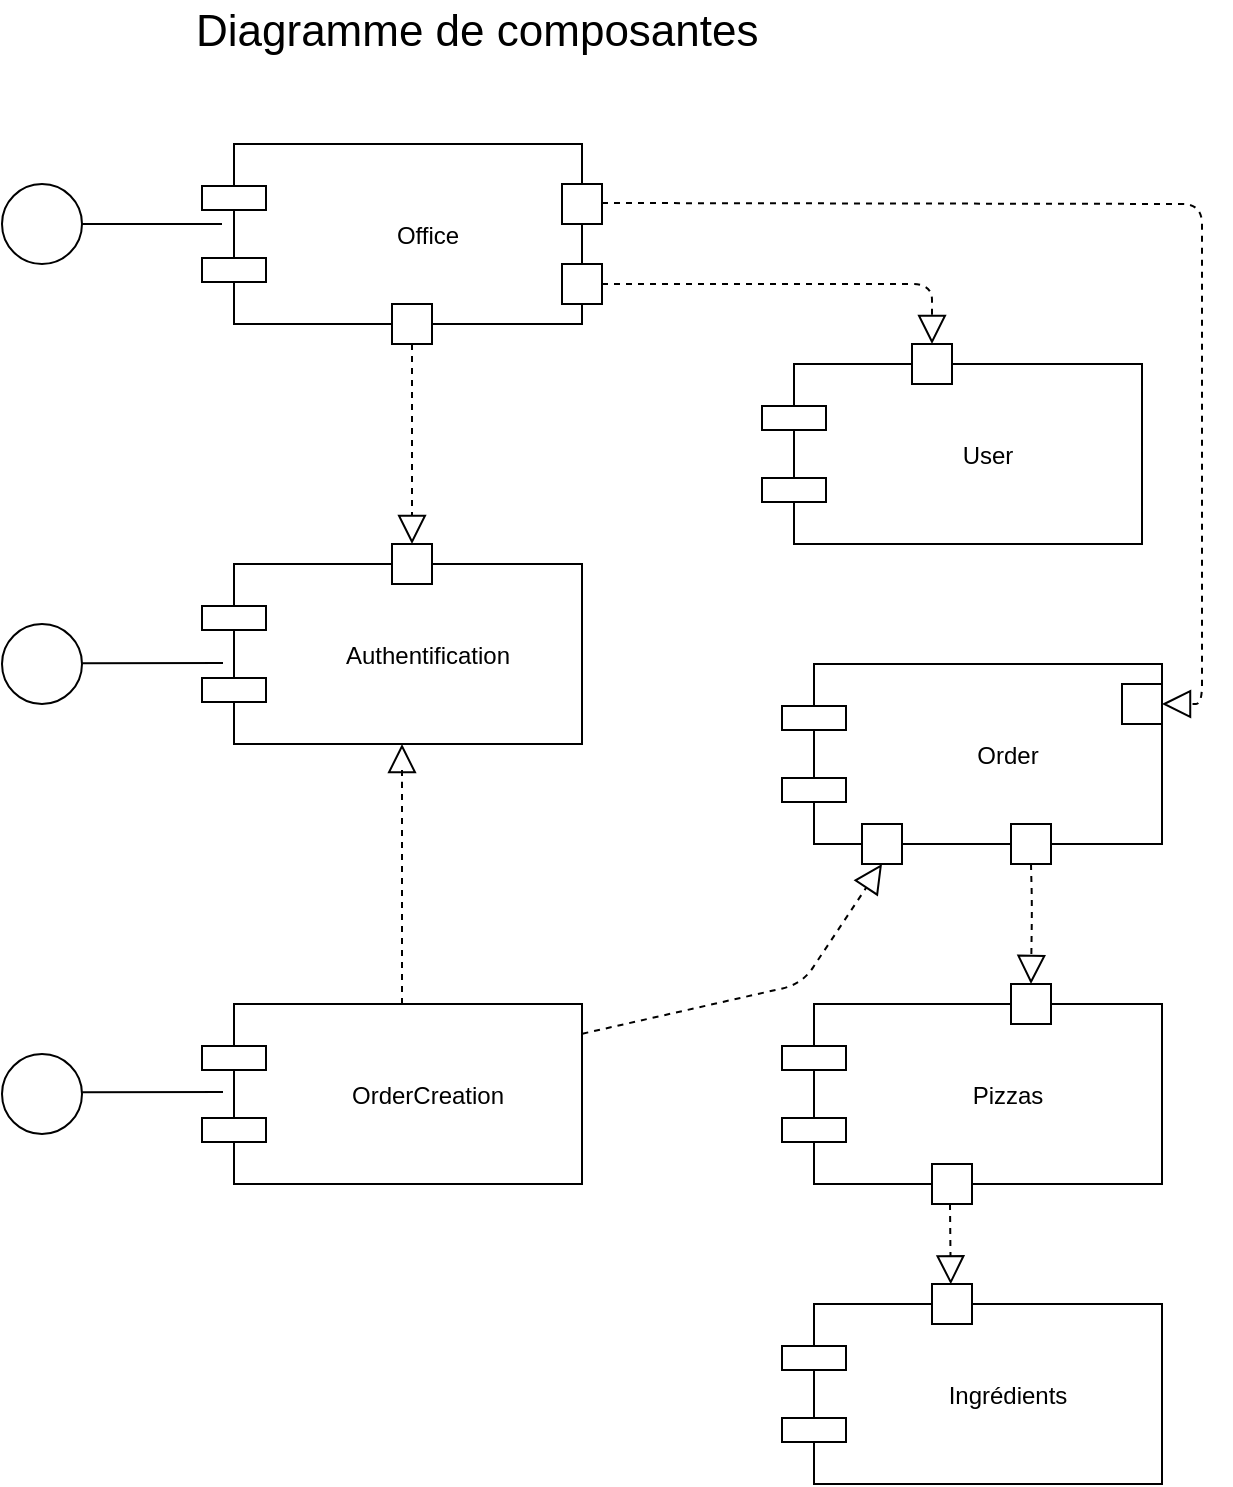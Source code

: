 <mxfile version="10.7.3" type="github"><diagram id="lLEVu68_UPtTHS5YrcWg" name="Page-1"><mxGraphModel dx="1640" dy="936" grid="1" gridSize="10" guides="1" tooltips="1" connect="1" arrows="1" fold="1" page="1" pageScale="1" pageWidth="1169" pageHeight="1654" math="0" shadow="0"><root><mxCell id="0"/><mxCell id="1" parent="0"/><mxCell id="mUbAERs6eIl4oDHe2X0N-1" value="Office" style="shape=component;align=center;spacingLeft=36;" vertex="1" parent="1"><mxGeometry x="420" y="115" width="190" height="90" as="geometry"/></mxCell><mxCell id="mUbAERs6eIl4oDHe2X0N-6" value="" style="endArrow=block;dashed=1;endFill=0;endSize=12;html=1;entryX=1;entryY=0.5;entryDx=0;entryDy=0;" edge="1" parent="1" target="mUbAERs6eIl4oDHe2X0N-23"><mxGeometry width="160" relative="1" as="geometry"><mxPoint x="620" y="144.5" as="sourcePoint"/><mxPoint x="920" y="405" as="targetPoint"/><Array as="points"><mxPoint x="920" y="145"/><mxPoint x="920" y="395"/></Array></mxGeometry></mxCell><mxCell id="mUbAERs6eIl4oDHe2X0N-9" value="" style="rounded=0;whiteSpace=wrap;html=1;" vertex="1" parent="1"><mxGeometry x="600" y="135" width="20" height="20" as="geometry"/></mxCell><mxCell id="mUbAERs6eIl4oDHe2X0N-10" value="" style="rounded=0;whiteSpace=wrap;html=1;" vertex="1" parent="1"><mxGeometry x="600" y="175" width="20" height="20" as="geometry"/></mxCell><mxCell id="mUbAERs6eIl4oDHe2X0N-15" value="" style="ellipse;whiteSpace=wrap;html=1;aspect=fixed;align=center;" vertex="1" parent="1"><mxGeometry x="320" y="135" width="40" height="40" as="geometry"/></mxCell><mxCell id="mUbAERs6eIl4oDHe2X0N-17" value="" style="endArrow=none;html=1;exitX=1;exitY=0.5;exitDx=0;exitDy=0;" edge="1" parent="1" source="mUbAERs6eIl4oDHe2X0N-15"><mxGeometry width="50" height="50" relative="1" as="geometry"><mxPoint x="320" y="385" as="sourcePoint"/><mxPoint x="430" y="155" as="targetPoint"/></mxGeometry></mxCell><mxCell id="mUbAERs6eIl4oDHe2X0N-18" value="User" style="shape=component;align=center;spacingLeft=36;" vertex="1" parent="1"><mxGeometry x="700" y="225" width="190" height="90" as="geometry"/></mxCell><mxCell id="mUbAERs6eIl4oDHe2X0N-19" value="" style="rounded=0;whiteSpace=wrap;html=1;" vertex="1" parent="1"><mxGeometry x="775" y="215" width="20" height="20" as="geometry"/></mxCell><mxCell id="mUbAERs6eIl4oDHe2X0N-20" value="" style="endArrow=block;dashed=1;endFill=0;endSize=12;html=1;exitX=1;exitY=0.5;exitDx=0;exitDy=0;entryX=0.5;entryY=0;entryDx=0;entryDy=0;" edge="1" parent="1" source="mUbAERs6eIl4oDHe2X0N-10" target="mUbAERs6eIl4oDHe2X0N-19"><mxGeometry width="160" relative="1" as="geometry"><mxPoint x="630" y="154.5" as="sourcePoint"/><mxPoint x="785" y="205" as="targetPoint"/><Array as="points"><mxPoint x="785" y="185"/></Array></mxGeometry></mxCell><mxCell id="mUbAERs6eIl4oDHe2X0N-22" value="Order" style="shape=component;align=center;spacingLeft=36;" vertex="1" parent="1"><mxGeometry x="710" y="375" width="190" height="90" as="geometry"/></mxCell><mxCell id="mUbAERs6eIl4oDHe2X0N-23" value="" style="rounded=0;whiteSpace=wrap;html=1;" vertex="1" parent="1"><mxGeometry x="880" y="385" width="20" height="20" as="geometry"/></mxCell><mxCell id="mUbAERs6eIl4oDHe2X0N-24" value="" style="rounded=0;whiteSpace=wrap;html=1;" vertex="1" parent="1"><mxGeometry x="824.5" y="455" width="20" height="20" as="geometry"/></mxCell><mxCell id="mUbAERs6eIl4oDHe2X0N-25" value="" style="rounded=0;whiteSpace=wrap;html=1;" vertex="1" parent="1"><mxGeometry x="750" y="455" width="20" height="20" as="geometry"/></mxCell><mxCell id="mUbAERs6eIl4oDHe2X0N-26" value="Pizzas" style="shape=component;align=center;spacingLeft=36;" vertex="1" parent="1"><mxGeometry x="710" y="545" width="190" height="90" as="geometry"/></mxCell><mxCell id="mUbAERs6eIl4oDHe2X0N-27" value="" style="rounded=0;whiteSpace=wrap;html=1;" vertex="1" parent="1"><mxGeometry x="824.5" y="535" width="20" height="20" as="geometry"/></mxCell><mxCell id="mUbAERs6eIl4oDHe2X0N-28" value="Ingrédients" style="shape=component;align=center;spacingLeft=36;" vertex="1" parent="1"><mxGeometry x="710" y="695" width="190" height="90" as="geometry"/></mxCell><mxCell id="mUbAERs6eIl4oDHe2X0N-29" value="" style="rounded=0;whiteSpace=wrap;html=1;" vertex="1" parent="1"><mxGeometry x="785" y="625" width="20" height="20" as="geometry"/></mxCell><mxCell id="mUbAERs6eIl4oDHe2X0N-30" value="" style="rounded=0;whiteSpace=wrap;html=1;" vertex="1" parent="1"><mxGeometry x="785" y="685" width="20" height="20" as="geometry"/></mxCell><mxCell id="mUbAERs6eIl4oDHe2X0N-31" value="Authentification" style="shape=component;align=center;spacingLeft=36;" vertex="1" parent="1"><mxGeometry x="420" y="325" width="190" height="90" as="geometry"/></mxCell><mxCell id="mUbAERs6eIl4oDHe2X0N-32" value="OrderCreation" style="shape=component;align=center;spacingLeft=36;" vertex="1" parent="1"><mxGeometry x="420" y="545" width="190" height="90" as="geometry"/></mxCell><mxCell id="mUbAERs6eIl4oDHe2X0N-35" value="" style="endArrow=block;dashed=1;endFill=0;endSize=12;html=1;exitX=0.5;exitY=1;exitDx=0;exitDy=0;entryX=0.5;entryY=0;entryDx=0;entryDy=0;" edge="1" parent="1" source="mUbAERs6eIl4oDHe2X0N-24" target="mUbAERs6eIl4oDHe2X0N-27"><mxGeometry width="160" relative="1" as="geometry"><mxPoint x="629.588" y="194.588" as="sourcePoint"/><mxPoint x="795.471" y="225.176" as="targetPoint"/><Array as="points"><mxPoint x="835" y="495"/></Array></mxGeometry></mxCell><mxCell id="mUbAERs6eIl4oDHe2X0N-36" value="" style="endArrow=block;dashed=1;endFill=0;endSize=12;html=1;entryX=0.5;entryY=0;entryDx=0;entryDy=0;" edge="1" parent="1"><mxGeometry width="160" relative="1" as="geometry"><mxPoint x="794" y="645" as="sourcePoint"/><mxPoint x="794.382" y="685.176" as="targetPoint"/><Array as="points"><mxPoint x="794" y="645"/></Array></mxGeometry></mxCell><mxCell id="mUbAERs6eIl4oDHe2X0N-37" value="" style="endArrow=block;dashed=1;endFill=0;endSize=12;html=1;exitX=1.001;exitY=0.165;exitDx=0;exitDy=0;entryX=0.5;entryY=1;entryDx=0;entryDy=0;exitPerimeter=0;" edge="1" parent="1" source="mUbAERs6eIl4oDHe2X0N-32" target="mUbAERs6eIl4oDHe2X0N-25"><mxGeometry width="160" relative="1" as="geometry"><mxPoint x="629.588" y="194.588" as="sourcePoint"/><mxPoint x="795.471" y="225.176" as="targetPoint"/><Array as="points"><mxPoint x="720" y="535"/></Array></mxGeometry></mxCell><mxCell id="mUbAERs6eIl4oDHe2X0N-38" value="" style="rounded=0;whiteSpace=wrap;html=1;" vertex="1" parent="1"><mxGeometry x="515" y="195" width="20" height="20" as="geometry"/></mxCell><mxCell id="mUbAERs6eIl4oDHe2X0N-39" value="" style="rounded=0;whiteSpace=wrap;html=1;" vertex="1" parent="1"><mxGeometry x="515" y="315" width="20" height="20" as="geometry"/></mxCell><mxCell id="mUbAERs6eIl4oDHe2X0N-40" value="" style="endArrow=block;dashed=1;endFill=0;endSize=12;html=1;exitX=0.5;exitY=1;exitDx=0;exitDy=0;entryX=0.5;entryY=0;entryDx=0;entryDy=0;" edge="1" parent="1" source="mUbAERs6eIl4oDHe2X0N-38" target="mUbAERs6eIl4oDHe2X0N-39"><mxGeometry width="160" relative="1" as="geometry"><mxPoint x="629.588" y="194.588" as="sourcePoint"/><mxPoint x="795.471" y="225.176" as="targetPoint"/><Array as="points"><mxPoint x="525" y="275"/></Array></mxGeometry></mxCell><mxCell id="mUbAERs6eIl4oDHe2X0N-41" value="" style="endArrow=block;dashed=1;endFill=0;endSize=12;html=1;" edge="1" parent="1"><mxGeometry width="160" relative="1" as="geometry"><mxPoint x="520" y="545" as="sourcePoint"/><mxPoint x="520" y="415" as="targetPoint"/><Array as="points"><mxPoint x="520" y="425"/></Array></mxGeometry></mxCell><mxCell id="mUbAERs6eIl4oDHe2X0N-42" value="" style="ellipse;whiteSpace=wrap;html=1;aspect=fixed;align=center;" vertex="1" parent="1"><mxGeometry x="320" y="355" width="40" height="40" as="geometry"/></mxCell><mxCell id="mUbAERs6eIl4oDHe2X0N-43" value="" style="ellipse;whiteSpace=wrap;html=1;aspect=fixed;align=center;" vertex="1" parent="1"><mxGeometry x="320" y="570" width="40" height="40" as="geometry"/></mxCell><mxCell id="mUbAERs6eIl4oDHe2X0N-44" value="" style="endArrow=none;html=1;exitX=1;exitY=0.5;exitDx=0;exitDy=0;" edge="1" parent="1"><mxGeometry width="50" height="50" relative="1" as="geometry"><mxPoint x="360.088" y="374.676" as="sourcePoint"/><mxPoint x="430.5" y="374.5" as="targetPoint"/></mxGeometry></mxCell><mxCell id="mUbAERs6eIl4oDHe2X0N-45" value="" style="endArrow=none;html=1;exitX=1;exitY=0.5;exitDx=0;exitDy=0;" edge="1" parent="1"><mxGeometry width="50" height="50" relative="1" as="geometry"><mxPoint x="360.088" y="589.176" as="sourcePoint"/><mxPoint x="430.5" y="589" as="targetPoint"/></mxGeometry></mxCell><mxCell id="mUbAERs6eIl4oDHe2X0N-46" value="&lt;font style=&quot;font-size: 22px&quot;&gt;Diagramme de composantes&lt;/font&gt;" style="text;html=1;resizable=0;points=[];autosize=1;align=left;verticalAlign=top;spacingTop=-4;" vertex="1" parent="1"><mxGeometry x="415" y="43" width="300" height="20" as="geometry"/></mxCell></root></mxGraphModel></diagram></mxfile>